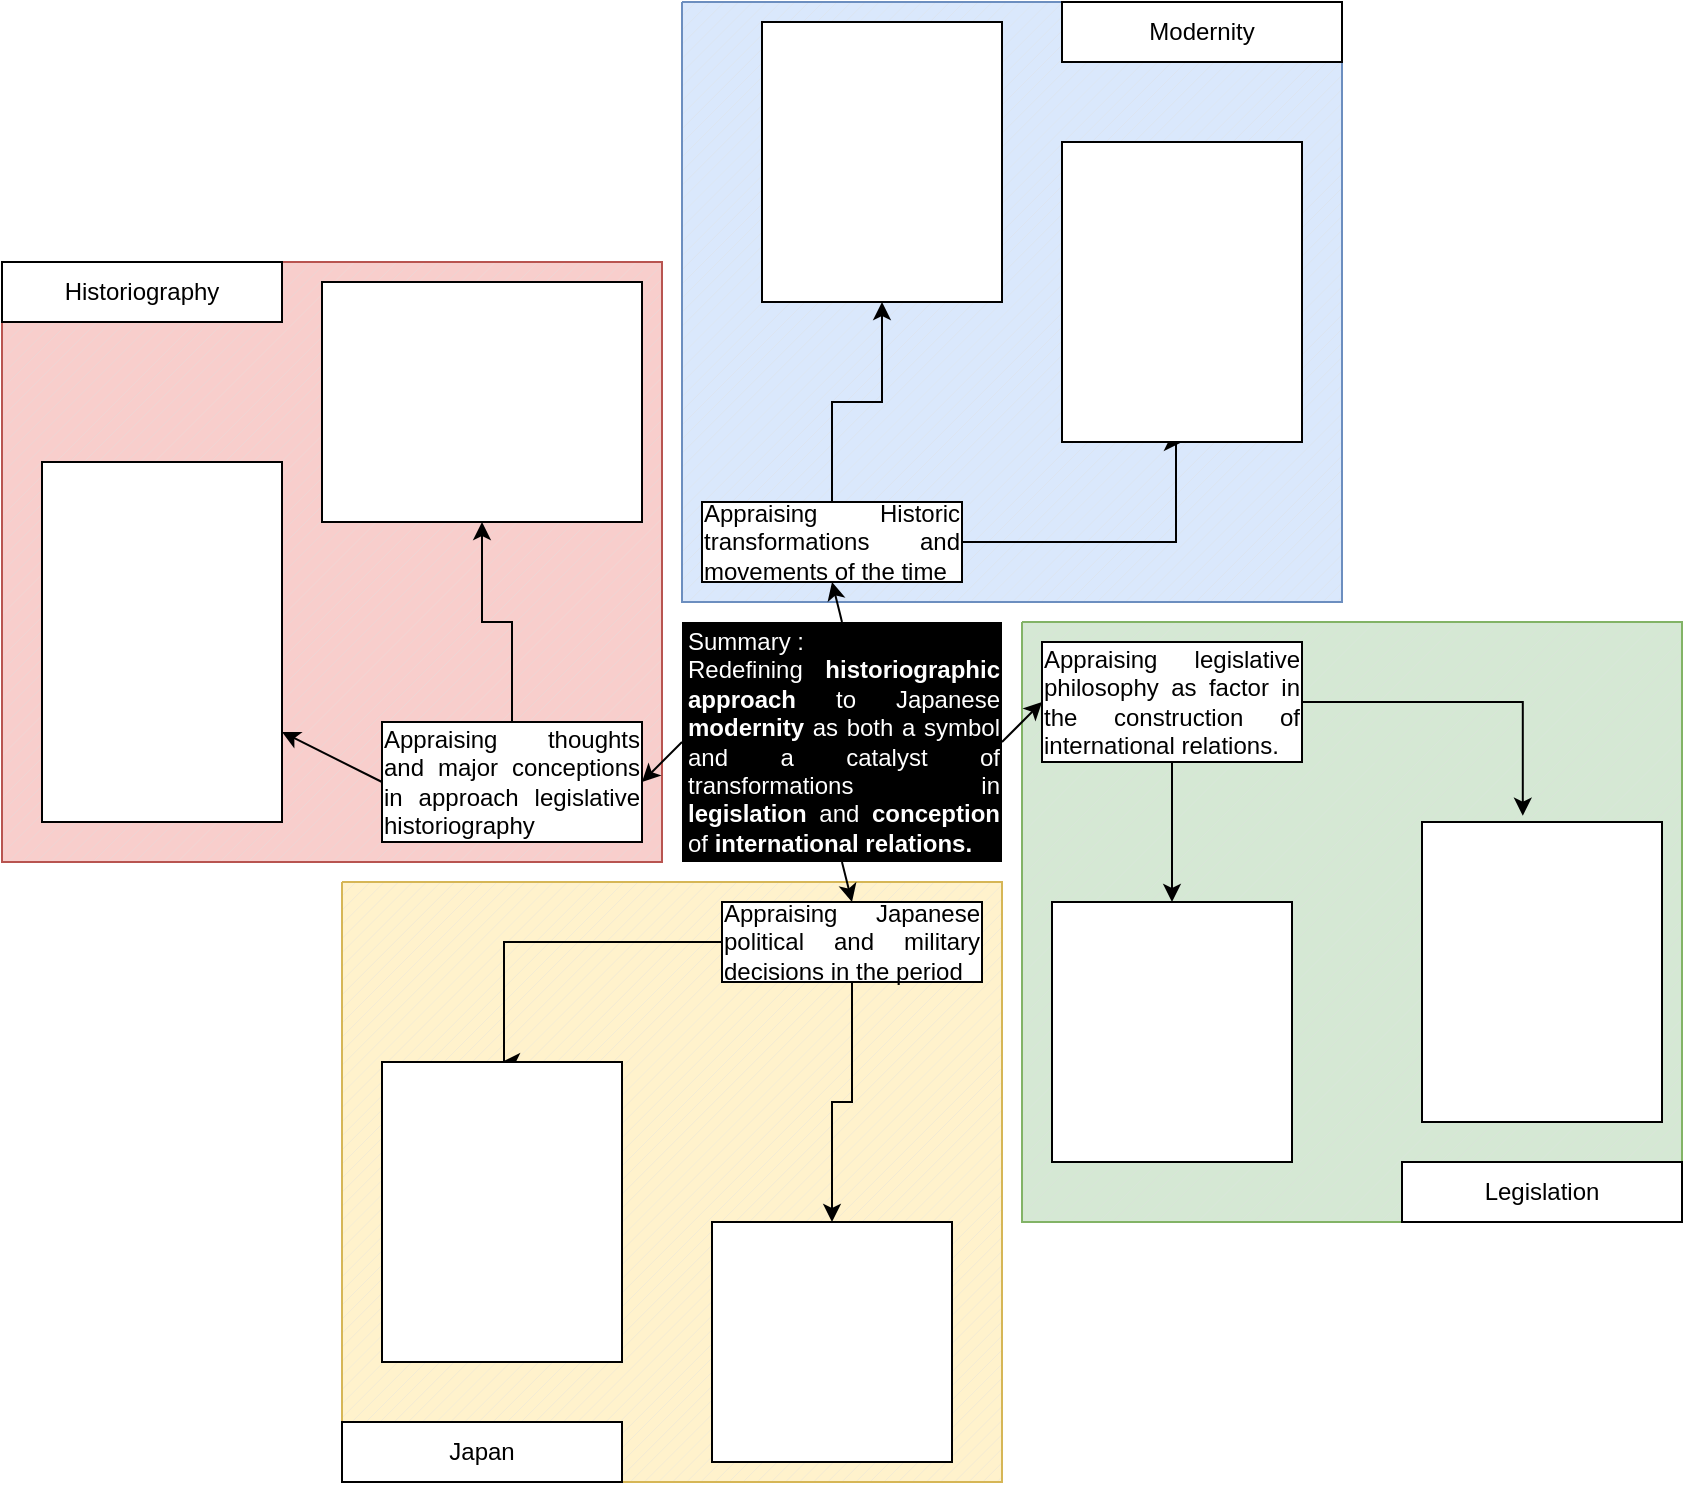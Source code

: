 <mxfile version="14.6.6" type="github">
  <diagram id="zCPUgq58g90lDKX_wVba" name="Page-1">
    <mxGraphModel dx="998" dy="548" grid="1" gridSize="10" guides="1" tooltips="1" connect="1" arrows="1" fold="1" page="1" pageScale="1" pageWidth="827" pageHeight="1169" math="0" shadow="0">
      <root>
        <mxCell id="0" />
        <mxCell id="1" parent="0" />
        <mxCell id="3FN9bB2CH1vK817nZAEq-3" value="&lt;div style=&quot;text-align: justify&quot;&gt;&lt;font color=&quot;#ffffff&quot; style=&quot;&quot;&gt;Summary :&lt;/font&gt;&lt;/div&gt;&lt;div style=&quot;text-align: justify&quot;&gt;&lt;font color=&quot;#ffffff&quot; style=&quot;&quot;&gt;Redefining &lt;b&gt;historiographic approach&lt;/b&gt; to Japanese &lt;b&gt;modernity&lt;/b&gt; as both a symbol and a catalyst of transformations in &lt;b&gt;legislation&lt;/b&gt; and &lt;b&gt;conception&lt;/b&gt; of &lt;b&gt;international relations.&lt;/b&gt;&lt;/font&gt;&lt;/div&gt;" style="rounded=0;whiteSpace=wrap;html=1;align=left;labelBackgroundColor=none;labelBorderColor=#000000;fontColor=#FF0000;strokeColor=none;fillColor=#000000;" vertex="1" parent="1">
          <mxGeometry x="360" y="400" width="160" height="120" as="geometry" />
        </mxCell>
        <mxCell id="3FN9bB2CH1vK817nZAEq-8" value="" style="verticalLabelPosition=bottom;verticalAlign=top;html=1;shape=mxgraph.basic.patternFillRect;fillStyle=diag;step=5;fillStrokeWidth=0.2;fillStrokeColor=#dddddd;labelBackgroundColor=#66B2FF;strokeColor=#b85450;fillColor=#f8cecc;" vertex="1" parent="1">
          <mxGeometry x="20" y="220" width="330" height="300" as="geometry" />
        </mxCell>
        <mxCell id="3FN9bB2CH1vK817nZAEq-9" value="&lt;font color=&quot;#000000&quot;&gt;Historiography&lt;/font&gt;&lt;span style=&quot;color: rgba(0 , 0 , 0 , 0) ; font-family: monospace ; font-size: 0px&quot;&gt;%3CmxGraphModel%3E%3Croot%3E%3CmxCell%20id%3D%220%22%2F%3E%3CmxCell%20id%3D%221%22%20parent%3D%220%22%2F%3E%3CmxCell%20id%3D%222%22%20value%3D%22%22%20style%3D%22verticalLabelPosition%3Dbottom%3BverticalAlign%3Dtop%3Bhtml%3D1%3Bshape%3Dmxgraph.basic.patternFillRect%3BfillStyle%3Ddiag%3Bstep%3D5%3BfillStrokeWidth%3D0.2%3BfillStrokeColor%3D%23dddddd%3BlabelBackgroundColor%3D%2366B2FF%3BstrokeColor%3D%23666666%3BfillColor%3D%23f5f5f5%3BfontColor%3D%23333333%3B%22%20vertex%3D%221%22%20parent%3D%221%22%3E%3CmxGeometry%20x%3D%2220%22%20y%3D%22220%22%20width%3D%22330%22%20height%3D%22300%22%20as%3D%22geometry%22%2F%3E%3C%2FmxCell%3E%3C%2Froot%3E%3C%2FmxGraphModel%3E&lt;/span&gt;" style="rounded=0;whiteSpace=wrap;html=1;labelBackgroundColor=none;fontColor=#FF0000;" vertex="1" parent="1">
          <mxGeometry x="20" y="220" width="140" height="30" as="geometry" />
        </mxCell>
        <mxCell id="3FN9bB2CH1vK817nZAEq-10" value="" style="verticalLabelPosition=bottom;verticalAlign=top;html=1;shape=mxgraph.basic.patternFillRect;fillStyle=diag;step=5;fillStrokeWidth=0.2;fillStrokeColor=#dddddd;labelBackgroundColor=#66B2FF;strokeColor=#6c8ebf;fillColor=#dae8fc;" vertex="1" parent="1">
          <mxGeometry x="360" y="90" width="330" height="300" as="geometry" />
        </mxCell>
        <mxCell id="3FN9bB2CH1vK817nZAEq-11" value="" style="verticalLabelPosition=bottom;verticalAlign=top;html=1;shape=mxgraph.basic.patternFillRect;fillStyle=diag;step=5;fillStrokeWidth=0.2;fillStrokeColor=#dddddd;labelBackgroundColor=#66B2FF;strokeColor=#82b366;fillColor=#d5e8d4;" vertex="1" parent="1">
          <mxGeometry x="530" y="400" width="330" height="300" as="geometry" />
        </mxCell>
        <mxCell id="3FN9bB2CH1vK817nZAEq-12" value="" style="verticalLabelPosition=bottom;verticalAlign=top;html=1;shape=mxgraph.basic.patternFillRect;fillStyle=diag;step=5;fillStrokeWidth=0.2;fillStrokeColor=#dddddd;labelBackgroundColor=#66B2FF;strokeColor=#d6b656;fillColor=#fff2cc;" vertex="1" parent="1">
          <mxGeometry x="190" y="530" width="330" height="300" as="geometry" />
        </mxCell>
        <mxCell id="3FN9bB2CH1vK817nZAEq-14" value="&lt;font color=&quot;#000000&quot;&gt;Modernity&lt;/font&gt;" style="rounded=0;whiteSpace=wrap;html=1;labelBackgroundColor=none;fontColor=#FF0000;" vertex="1" parent="1">
          <mxGeometry x="550" y="90" width="140" height="30" as="geometry" />
        </mxCell>
        <mxCell id="3FN9bB2CH1vK817nZAEq-15" value="&lt;font color=&quot;#000000&quot;&gt;Legislation&lt;/font&gt;" style="rounded=0;whiteSpace=wrap;html=1;labelBackgroundColor=none;fontColor=#FF0000;" vertex="1" parent="1">
          <mxGeometry x="720" y="670" width="140" height="30" as="geometry" />
        </mxCell>
        <mxCell id="3FN9bB2CH1vK817nZAEq-16" value="&lt;font color=&quot;#000000&quot;&gt;Japan&lt;/font&gt;" style="rounded=0;whiteSpace=wrap;html=1;labelBackgroundColor=none;fontColor=#FF0000;" vertex="1" parent="1">
          <mxGeometry x="190" y="800" width="140" height="30" as="geometry" />
        </mxCell>
        <mxCell id="3FN9bB2CH1vK817nZAEq-18" value="" style="endArrow=classic;html=1;fontColor=#FF0000;exitX=0;exitY=0.5;exitDx=0;exitDy=0;entryX=1;entryY=0.5;entryDx=0;entryDy=0;" edge="1" parent="1" source="3FN9bB2CH1vK817nZAEq-3" target="3FN9bB2CH1vK817nZAEq-19">
          <mxGeometry width="50" height="50" relative="1" as="geometry">
            <mxPoint x="160" y="520" as="sourcePoint" />
            <mxPoint x="210" y="470" as="targetPoint" />
          </mxGeometry>
        </mxCell>
        <mxCell id="3FN9bB2CH1vK817nZAEq-28" style="edgeStyle=orthogonalEdgeStyle;rounded=0;orthogonalLoop=1;jettySize=auto;html=1;entryX=0.5;entryY=1;entryDx=0;entryDy=0;fontColor=#000000;" edge="1" parent="1" source="3FN9bB2CH1vK817nZAEq-19" target="3FN9bB2CH1vK817nZAEq-35">
          <mxGeometry relative="1" as="geometry" />
        </mxCell>
        <mxCell id="3FN9bB2CH1vK817nZAEq-19" value="&lt;div style=&quot;text-align: justify&quot;&gt;&lt;span&gt;Appraising thoughts and major conceptions in approach legislative historiography&lt;/span&gt;&lt;/div&gt;" style="rounded=0;whiteSpace=wrap;html=1;labelBackgroundColor=none;strokeColor=#000000;fillColor=#FFFFFF;" vertex="1" parent="1">
          <mxGeometry x="210" y="450" width="130" height="60" as="geometry" />
        </mxCell>
        <mxCell id="3FN9bB2CH1vK817nZAEq-26" value="" style="endArrow=classic;html=1;fontColor=#000000;exitX=0;exitY=0.5;exitDx=0;exitDy=0;entryX=1;entryY=0.75;entryDx=0;entryDy=0;" edge="1" parent="1" source="3FN9bB2CH1vK817nZAEq-19" target="3FN9bB2CH1vK817nZAEq-34">
          <mxGeometry width="50" height="50" relative="1" as="geometry">
            <mxPoint x="140" y="460" as="sourcePoint" />
            <mxPoint x="175.0" y="440.0" as="targetPoint" />
          </mxGeometry>
        </mxCell>
        <mxCell id="3FN9bB2CH1vK817nZAEq-32" value="" style="endArrow=classic;html=1;fontColor=#000000;exitX=1;exitY=0.5;exitDx=0;exitDy=0;entryX=0;entryY=0.5;entryDx=0;entryDy=0;" edge="1" parent="1" source="3FN9bB2CH1vK817nZAEq-3" target="3FN9bB2CH1vK817nZAEq-33">
          <mxGeometry width="50" height="50" relative="1" as="geometry">
            <mxPoint x="470" y="390" as="sourcePoint" />
            <mxPoint x="559" y="460" as="targetPoint" />
          </mxGeometry>
        </mxCell>
        <mxCell id="3FN9bB2CH1vK817nZAEq-46" style="edgeStyle=orthogonalEdgeStyle;rounded=0;orthogonalLoop=1;jettySize=auto;html=1;entryX=0.5;entryY=0;entryDx=0;entryDy=0;fontColor=#000000;" edge="1" parent="1" source="3FN9bB2CH1vK817nZAEq-33" target="3FN9bB2CH1vK817nZAEq-49">
          <mxGeometry relative="1" as="geometry" />
        </mxCell>
        <mxCell id="3FN9bB2CH1vK817nZAEq-47" style="edgeStyle=orthogonalEdgeStyle;rounded=0;orthogonalLoop=1;jettySize=auto;html=1;fontColor=#000000;entryX=0.42;entryY=-0.021;entryDx=0;entryDy=0;entryPerimeter=0;" edge="1" parent="1" source="3FN9bB2CH1vK817nZAEq-33" target="3FN9bB2CH1vK817nZAEq-50">
          <mxGeometry relative="1" as="geometry">
            <mxPoint x="810" y="390" as="targetPoint" />
            <Array as="points">
              <mxPoint x="780" y="440" />
            </Array>
          </mxGeometry>
        </mxCell>
        <mxCell id="3FN9bB2CH1vK817nZAEq-33" value="&lt;div style=&quot;text-align: justify&quot;&gt;&lt;span&gt;Appraising legislative philosophy as factor in the construction of international relations.&lt;/span&gt;&lt;/div&gt;" style="rounded=0;whiteSpace=wrap;html=1;labelBackgroundColor=none;strokeColor=#000000;fillColor=#FFFFFF;" vertex="1" parent="1">
          <mxGeometry x="540" y="410" width="130" height="60" as="geometry" />
        </mxCell>
        <mxCell id="3FN9bB2CH1vK817nZAEq-34" value="" style="rounded=0;whiteSpace=wrap;html=1;labelBackgroundColor=none;fontColor=#000000;strokeColor=#000000;fillColor=#FFFFFF;" vertex="1" parent="1">
          <mxGeometry x="40" y="320" width="120" height="180" as="geometry" />
        </mxCell>
        <mxCell id="3FN9bB2CH1vK817nZAEq-35" value="" style="rounded=0;whiteSpace=wrap;html=1;labelBackgroundColor=none;fontColor=#000000;strokeColor=#000000;fillColor=#FFFFFF;" vertex="1" parent="1">
          <mxGeometry x="180" y="230" width="160" height="120" as="geometry" />
        </mxCell>
        <mxCell id="3FN9bB2CH1vK817nZAEq-53" style="edgeStyle=orthogonalEdgeStyle;rounded=0;orthogonalLoop=1;jettySize=auto;html=1;entryX=0.5;entryY=1;entryDx=0;entryDy=0;fontColor=#000000;" edge="1" parent="1" source="3FN9bB2CH1vK817nZAEq-37" target="3FN9bB2CH1vK817nZAEq-52">
          <mxGeometry relative="1" as="geometry" />
        </mxCell>
        <mxCell id="3FN9bB2CH1vK817nZAEq-54" style="edgeStyle=orthogonalEdgeStyle;rounded=0;orthogonalLoop=1;jettySize=auto;html=1;entryX=0.5;entryY=1;entryDx=0;entryDy=0;fontColor=#000000;" edge="1" parent="1" source="3FN9bB2CH1vK817nZAEq-37" target="3FN9bB2CH1vK817nZAEq-51">
          <mxGeometry relative="1" as="geometry">
            <Array as="points">
              <mxPoint x="607" y="360" />
              <mxPoint x="607" y="310" />
            </Array>
          </mxGeometry>
        </mxCell>
        <mxCell id="3FN9bB2CH1vK817nZAEq-37" value="&lt;div style=&quot;text-align: justify&quot;&gt;Appraising Historic transformations and movements of the time&amp;nbsp;&lt;/div&gt;" style="rounded=0;whiteSpace=wrap;html=1;labelBackgroundColor=none;strokeColor=#000000;fillColor=#FFFFFF;" vertex="1" parent="1">
          <mxGeometry x="370" y="340" width="130" height="40" as="geometry" />
        </mxCell>
        <mxCell id="3FN9bB2CH1vK817nZAEq-38" value="" style="endArrow=classic;html=1;fontColor=#000000;exitX=0.5;exitY=0;exitDx=0;exitDy=0;entryX=0.5;entryY=1;entryDx=0;entryDy=0;" edge="1" parent="1" source="3FN9bB2CH1vK817nZAEq-3" target="3FN9bB2CH1vK817nZAEq-37">
          <mxGeometry width="50" height="50" relative="1" as="geometry">
            <mxPoint x="430" y="460" as="sourcePoint" />
            <mxPoint x="480" y="410" as="targetPoint" />
          </mxGeometry>
        </mxCell>
        <mxCell id="3FN9bB2CH1vK817nZAEq-41" style="edgeStyle=orthogonalEdgeStyle;rounded=0;orthogonalLoop=1;jettySize=auto;html=1;entryX=0.5;entryY=0;entryDx=0;entryDy=0;fontColor=#000000;" edge="1" parent="1" source="3FN9bB2CH1vK817nZAEq-39" target="3FN9bB2CH1vK817nZAEq-44">
          <mxGeometry relative="1" as="geometry">
            <Array as="points" />
          </mxGeometry>
        </mxCell>
        <mxCell id="3FN9bB2CH1vK817nZAEq-43" style="edgeStyle=orthogonalEdgeStyle;rounded=0;orthogonalLoop=1;jettySize=auto;html=1;fontColor=#000000;entryX=0.5;entryY=0;entryDx=0;entryDy=0;" edge="1" parent="1" source="3FN9bB2CH1vK817nZAEq-39" target="3FN9bB2CH1vK817nZAEq-45">
          <mxGeometry relative="1" as="geometry">
            <mxPoint x="160" y="600" as="targetPoint" />
            <Array as="points">
              <mxPoint x="271" y="560" />
            </Array>
          </mxGeometry>
        </mxCell>
        <mxCell id="3FN9bB2CH1vK817nZAEq-39" value="&lt;div style=&quot;text-align: justify&quot;&gt;&lt;span&gt;Appraising Japanese political and military decisions in the period&amp;nbsp;&lt;/span&gt;&lt;/div&gt;" style="rounded=0;whiteSpace=wrap;html=1;labelBackgroundColor=none;strokeColor=#000000;fillColor=#FFFFFF;" vertex="1" parent="1">
          <mxGeometry x="380" y="540" width="130" height="40" as="geometry" />
        </mxCell>
        <mxCell id="3FN9bB2CH1vK817nZAEq-40" value="" style="endArrow=classic;html=1;fontColor=#000000;exitX=0.5;exitY=1;exitDx=0;exitDy=0;entryX=0.5;entryY=0;entryDx=0;entryDy=0;" edge="1" parent="1" source="3FN9bB2CH1vK817nZAEq-3" target="3FN9bB2CH1vK817nZAEq-39">
          <mxGeometry width="50" height="50" relative="1" as="geometry">
            <mxPoint x="420" y="570" as="sourcePoint" />
            <mxPoint x="470" y="520" as="targetPoint" />
          </mxGeometry>
        </mxCell>
        <mxCell id="3FN9bB2CH1vK817nZAEq-44" value="" style="rounded=0;whiteSpace=wrap;html=1;labelBackgroundColor=none;fontColor=#000000;strokeColor=#000000;fillColor=#FFFFFF;" vertex="1" parent="1">
          <mxGeometry x="375" y="700" width="120" height="120" as="geometry" />
        </mxCell>
        <mxCell id="3FN9bB2CH1vK817nZAEq-45" value="" style="rounded=0;whiteSpace=wrap;html=1;labelBackgroundColor=none;fontColor=#000000;strokeColor=#000000;fillColor=#FFFFFF;" vertex="1" parent="1">
          <mxGeometry x="210" y="620" width="120" height="150" as="geometry" />
        </mxCell>
        <mxCell id="3FN9bB2CH1vK817nZAEq-49" value="" style="rounded=0;whiteSpace=wrap;html=1;labelBackgroundColor=none;fontColor=#000000;strokeColor=#000000;fillColor=#FFFFFF;" vertex="1" parent="1">
          <mxGeometry x="545" y="540" width="120" height="130" as="geometry" />
        </mxCell>
        <mxCell id="3FN9bB2CH1vK817nZAEq-50" value="" style="rounded=0;whiteSpace=wrap;html=1;labelBackgroundColor=none;fontColor=#000000;strokeColor=#000000;fillColor=#FFFFFF;" vertex="1" parent="1">
          <mxGeometry x="730" y="500" width="120" height="150" as="geometry" />
        </mxCell>
        <mxCell id="3FN9bB2CH1vK817nZAEq-51" value="" style="rounded=0;whiteSpace=wrap;html=1;labelBackgroundColor=none;fontColor=#000000;strokeColor=#000000;fillColor=#FFFFFF;" vertex="1" parent="1">
          <mxGeometry x="550" y="160" width="120" height="150" as="geometry" />
        </mxCell>
        <mxCell id="3FN9bB2CH1vK817nZAEq-52" value="" style="rounded=0;whiteSpace=wrap;html=1;labelBackgroundColor=none;fontColor=#000000;strokeColor=#000000;fillColor=#FFFFFF;" vertex="1" parent="1">
          <mxGeometry x="400" y="100" width="120" height="140" as="geometry" />
        </mxCell>
      </root>
    </mxGraphModel>
  </diagram>
</mxfile>

